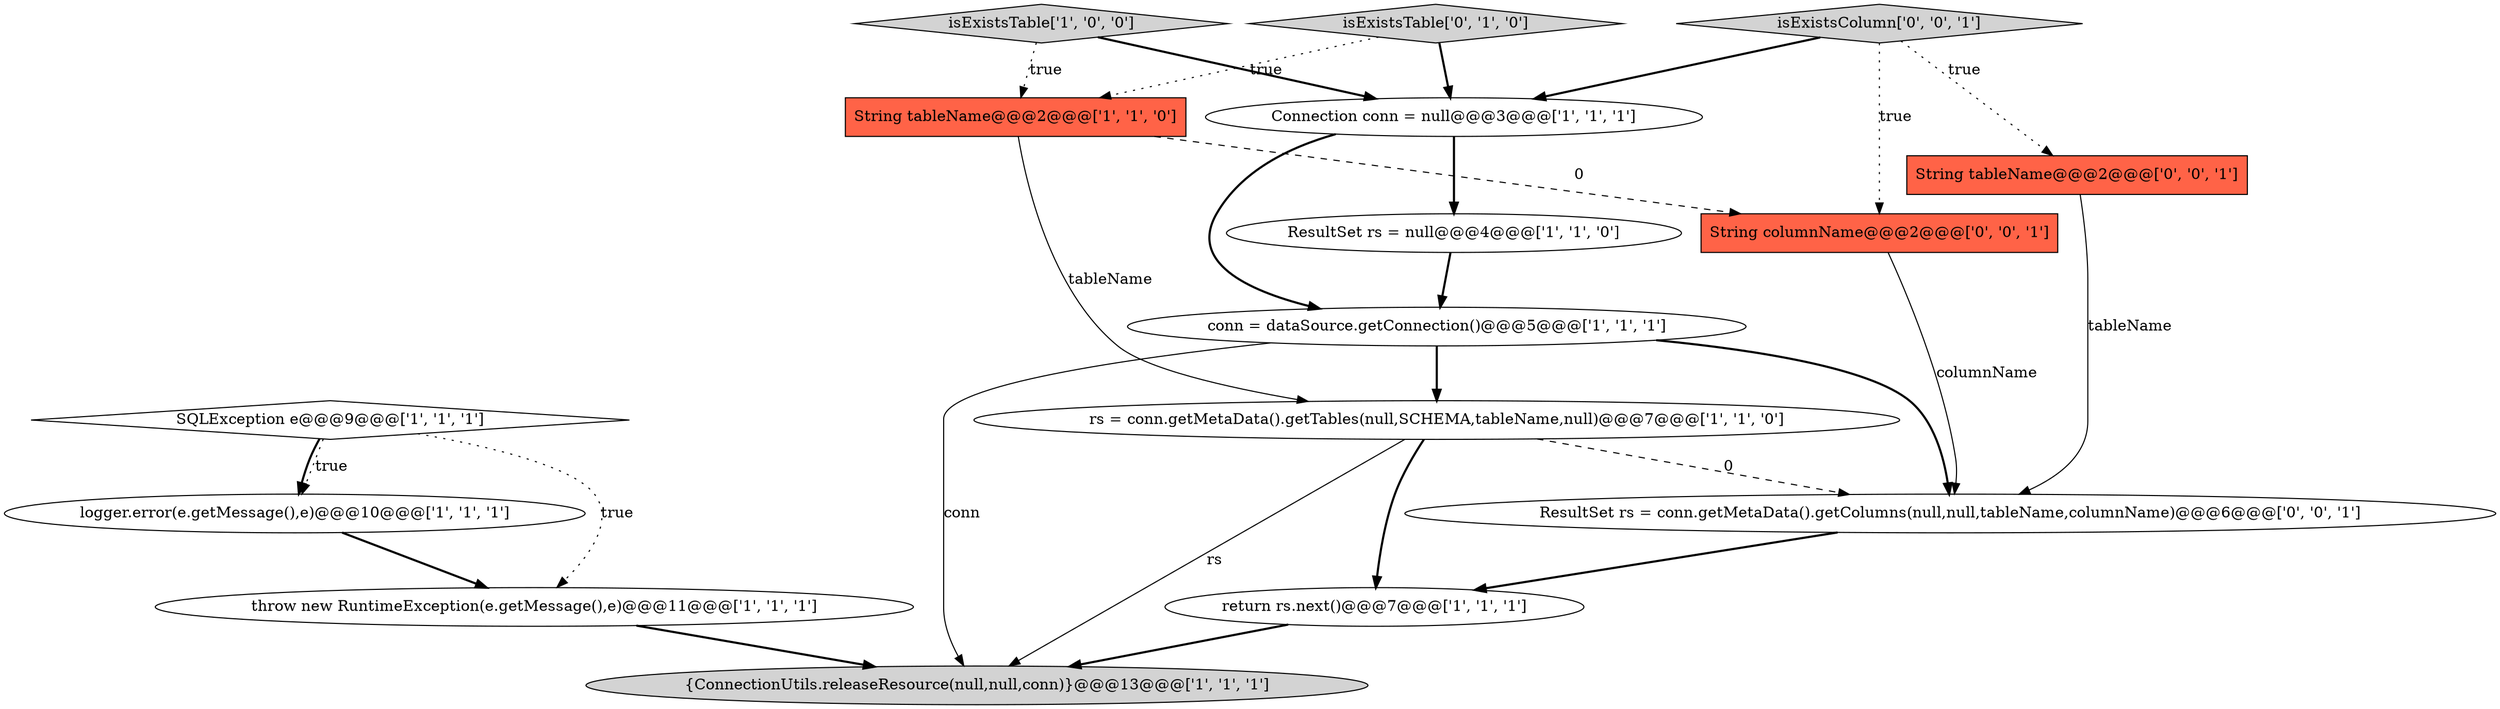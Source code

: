 digraph {
9 [style = filled, label = "throw new RuntimeException(e.getMessage(),e)@@@11@@@['1', '1', '1']", fillcolor = white, shape = ellipse image = "AAA0AAABBB1BBB"];
5 [style = filled, label = "String tableName@@@2@@@['1', '1', '0']", fillcolor = tomato, shape = box image = "AAA0AAABBB1BBB"];
13 [style = filled, label = "ResultSet rs = conn.getMetaData().getColumns(null,null,tableName,columnName)@@@6@@@['0', '0', '1']", fillcolor = white, shape = ellipse image = "AAA0AAABBB3BBB"];
2 [style = filled, label = "rs = conn.getMetaData().getTables(null,SCHEMA,tableName,null)@@@7@@@['1', '1', '0']", fillcolor = white, shape = ellipse image = "AAA0AAABBB1BBB"];
8 [style = filled, label = "isExistsTable['1', '0', '0']", fillcolor = lightgray, shape = diamond image = "AAA0AAABBB1BBB"];
7 [style = filled, label = "Connection conn = null@@@3@@@['1', '1', '1']", fillcolor = white, shape = ellipse image = "AAA0AAABBB1BBB"];
0 [style = filled, label = "return rs.next()@@@7@@@['1', '1', '1']", fillcolor = white, shape = ellipse image = "AAA0AAABBB1BBB"];
4 [style = filled, label = "conn = dataSource.getConnection()@@@5@@@['1', '1', '1']", fillcolor = white, shape = ellipse image = "AAA0AAABBB1BBB"];
15 [style = filled, label = "String columnName@@@2@@@['0', '0', '1']", fillcolor = tomato, shape = box image = "AAA0AAABBB3BBB"];
6 [style = filled, label = "logger.error(e.getMessage(),e)@@@10@@@['1', '1', '1']", fillcolor = white, shape = ellipse image = "AAA0AAABBB1BBB"];
3 [style = filled, label = "SQLException e@@@9@@@['1', '1', '1']", fillcolor = white, shape = diamond image = "AAA0AAABBB1BBB"];
1 [style = filled, label = "ResultSet rs = null@@@4@@@['1', '1', '0']", fillcolor = white, shape = ellipse image = "AAA0AAABBB1BBB"];
12 [style = filled, label = "String tableName@@@2@@@['0', '0', '1']", fillcolor = tomato, shape = box image = "AAA0AAABBB3BBB"];
10 [style = filled, label = "{ConnectionUtils.releaseResource(null,null,conn)}@@@13@@@['1', '1', '1']", fillcolor = lightgray, shape = ellipse image = "AAA0AAABBB1BBB"];
14 [style = filled, label = "isExistsColumn['0', '0', '1']", fillcolor = lightgray, shape = diamond image = "AAA0AAABBB3BBB"];
11 [style = filled, label = "isExistsTable['0', '1', '0']", fillcolor = lightgray, shape = diamond image = "AAA0AAABBB2BBB"];
11->5 [style = dotted, label="true"];
14->7 [style = bold, label=""];
12->13 [style = solid, label="tableName"];
13->0 [style = bold, label=""];
5->2 [style = solid, label="tableName"];
14->12 [style = dotted, label="true"];
4->2 [style = bold, label=""];
11->7 [style = bold, label=""];
6->9 [style = bold, label=""];
3->6 [style = bold, label=""];
0->10 [style = bold, label=""];
4->10 [style = solid, label="conn"];
14->15 [style = dotted, label="true"];
7->4 [style = bold, label=""];
3->6 [style = dotted, label="true"];
1->4 [style = bold, label=""];
8->5 [style = dotted, label="true"];
8->7 [style = bold, label=""];
4->13 [style = bold, label=""];
2->0 [style = bold, label=""];
7->1 [style = bold, label=""];
3->9 [style = dotted, label="true"];
2->10 [style = solid, label="rs"];
5->15 [style = dashed, label="0"];
15->13 [style = solid, label="columnName"];
2->13 [style = dashed, label="0"];
9->10 [style = bold, label=""];
}
